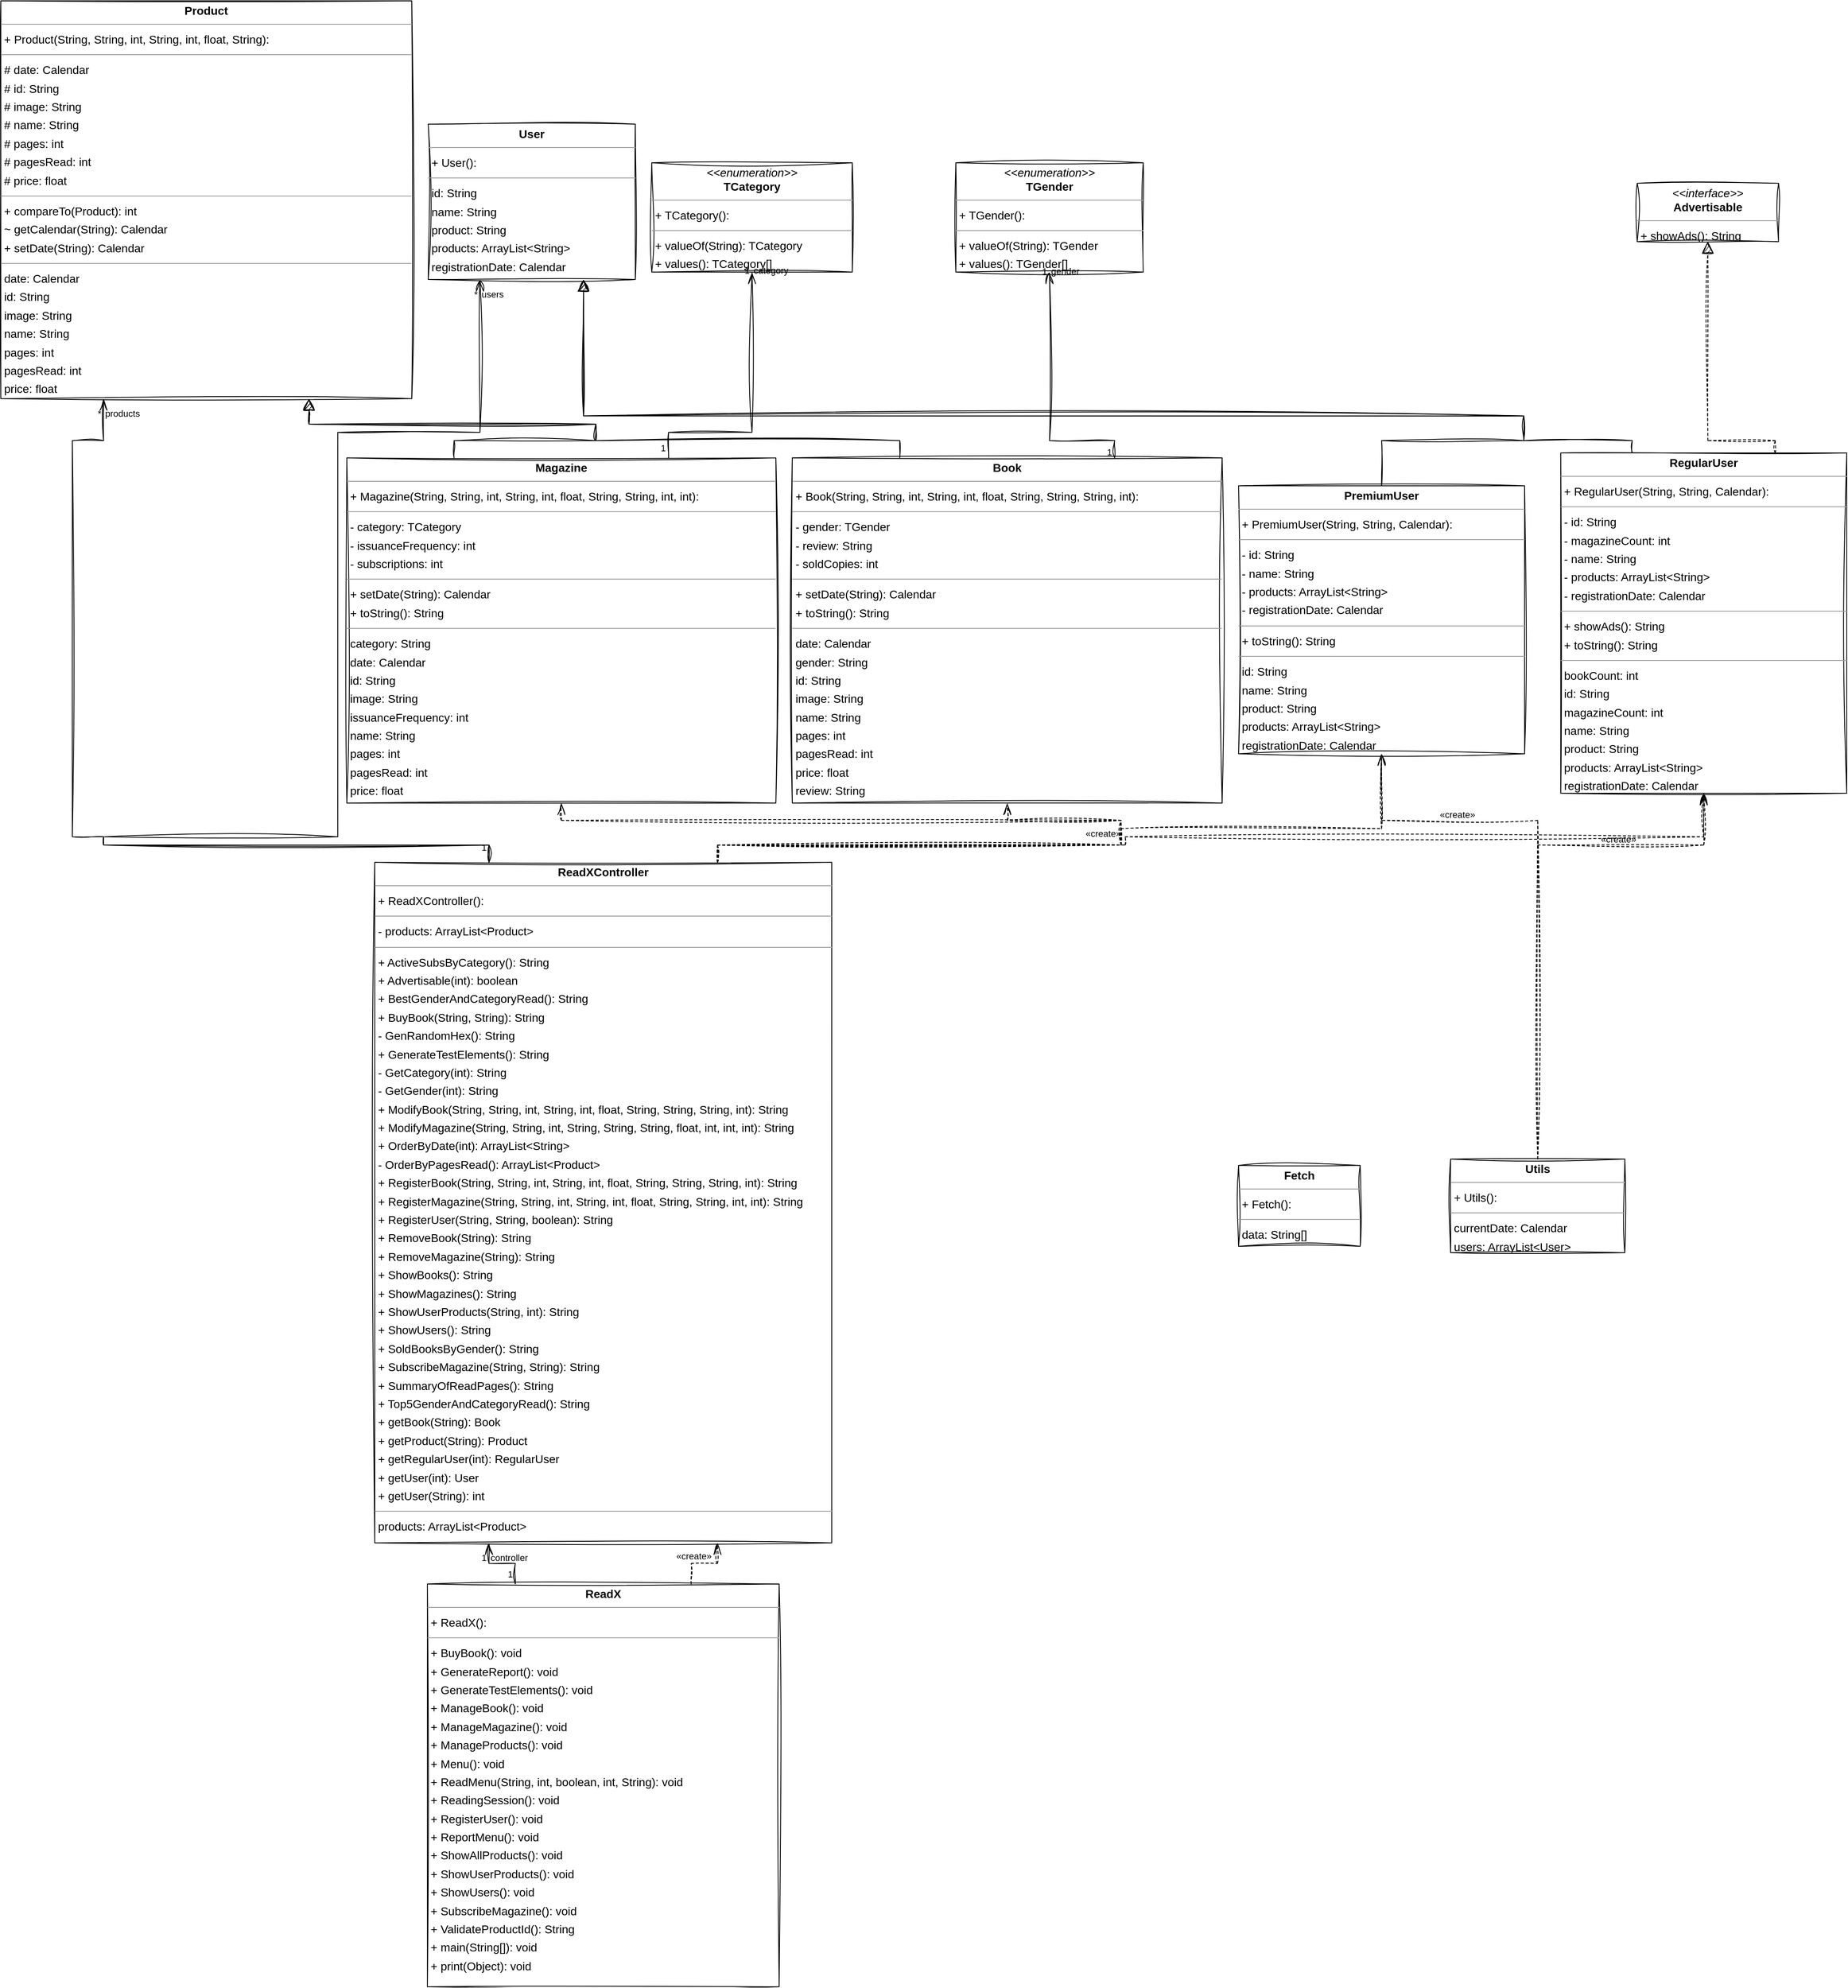 <mxfile version="21.1.5" type="device">
  <diagram id="tYm6h5E-o5u0tox6z2JP" name="Página-1">
    <mxGraphModel dx="3865" dy="2770" grid="1" gridSize="10" guides="1" tooltips="1" connect="1" arrows="1" fold="1" page="0" pageScale="1" pageWidth="827" pageHeight="1169" background="none" math="0" shadow="0">
      <root>
        <mxCell id="0" />
        <mxCell id="1" parent="0" />
        <mxCell id="node9" value="&lt;p style=&quot;margin:0px;margin-top:4px;text-align:center;&quot;&gt;&lt;i&gt;&amp;lt;&amp;lt;interface&amp;gt;&amp;gt;&lt;/i&gt;&lt;br/&gt;&lt;b&gt;Advertisable&lt;/b&gt;&lt;/p&gt;&lt;hr size=&quot;1&quot;/&gt;&lt;p style=&quot;margin:0 0 0 4px;line-height:1.6;&quot;&gt;+ showAds(): String&lt;/p&gt;" style="verticalAlign=top;align=left;overflow=fill;fontSize=14;fontFamily=Helvetica;html=1;rounded=0;shadow=0;comic=0;labelBackgroundColor=none;strokeWidth=1;sketch=1;curveFitting=1;jiggle=2;" parent="1" vertex="1">
          <mxGeometry x="1713" y="-208" width="172" height="71" as="geometry" />
        </mxCell>
        <mxCell id="node7" value="&lt;p style=&quot;margin:0px;margin-top:4px;text-align:center;&quot;&gt;&lt;b&gt;Book&lt;/b&gt;&lt;/p&gt;&lt;hr size=&quot;1&quot;/&gt;&lt;p style=&quot;margin:0 0 0 4px;line-height:1.6;&quot;&gt;+ Book(String, String, int, String, int, float, String, String, String, int): &lt;/p&gt;&lt;hr size=&quot;1&quot;/&gt;&lt;p style=&quot;margin:0 0 0 4px;line-height:1.6;&quot;&gt;- gender: TGender&lt;br/&gt;- review: String&lt;br/&gt;- soldCopies: int&lt;/p&gt;&lt;hr size=&quot;1&quot;/&gt;&lt;p style=&quot;margin:0 0 0 4px;line-height:1.6;&quot;&gt;+ setDate(String): Calendar&lt;br/&gt;+ toString(): String&lt;/p&gt;&lt;hr size=&quot;1&quot;/&gt;&lt;p style=&quot;margin:0 0 0 4px;line-height:1.6;&quot;&gt; date: Calendar&lt;br/&gt; gender: String&lt;br/&gt; id: String&lt;br/&gt; image: String&lt;br/&gt; name: String&lt;br/&gt; pages: int&lt;br/&gt; pagesRead: int&lt;br/&gt; price: float&lt;br/&gt; review: String&lt;br/&gt; soldCopies: int&lt;/p&gt;" style="verticalAlign=top;align=left;overflow=fill;fontSize=14;fontFamily=Helvetica;html=1;rounded=0;shadow=0;comic=0;labelBackgroundColor=none;strokeWidth=1;sketch=1;curveFitting=1;jiggle=2;" parent="1" vertex="1">
          <mxGeometry x="685" y="126" width="523" height="420" as="geometry" />
        </mxCell>
        <mxCell id="node12" value="&lt;p style=&quot;margin:0px;margin-top:4px;text-align:center;&quot;&gt;&lt;b&gt;Fetch&lt;/b&gt;&lt;/p&gt;&lt;hr size=&quot;1&quot;/&gt;&lt;p style=&quot;margin:0 0 0 4px;line-height:1.6;&quot;&gt;+ Fetch(): &lt;/p&gt;&lt;hr size=&quot;1&quot;/&gt;&lt;p style=&quot;margin:0 0 0 4px;line-height:1.6;&quot;&gt; data: String[]&lt;/p&gt;" style="verticalAlign=top;align=left;overflow=fill;fontSize=14;fontFamily=Helvetica;html=1;rounded=0;shadow=0;comic=0;labelBackgroundColor=none;strokeWidth=1;sketch=1;curveFitting=1;jiggle=2;" parent="1" vertex="1">
          <mxGeometry x="1228" y="986.75" width="148" height="98.5" as="geometry" />
        </mxCell>
        <mxCell id="node8" value="&lt;p style=&quot;margin:0px;margin-top:4px;text-align:center;&quot;&gt;&lt;b&gt;Magazine&lt;/b&gt;&lt;/p&gt;&lt;hr size=&quot;1&quot;/&gt;&lt;p style=&quot;margin:0 0 0 4px;line-height:1.6;&quot;&gt;+ Magazine(String, String, int, String, int, float, String, String, int, int): &lt;/p&gt;&lt;hr size=&quot;1&quot;/&gt;&lt;p style=&quot;margin:0 0 0 4px;line-height:1.6;&quot;&gt;- category: TCategory&lt;br/&gt;- issuanceFrequency: int&lt;br/&gt;- subscriptions: int&lt;/p&gt;&lt;hr size=&quot;1&quot;/&gt;&lt;p style=&quot;margin:0 0 0 4px;line-height:1.6;&quot;&gt;+ setDate(String): Calendar&lt;br/&gt;+ toString(): String&lt;/p&gt;&lt;hr size=&quot;1&quot;/&gt;&lt;p style=&quot;margin:0 0 0 4px;line-height:1.6;&quot;&gt; category: String&lt;br/&gt; date: Calendar&lt;br/&gt; id: String&lt;br/&gt; image: String&lt;br/&gt; issuanceFrequency: int&lt;br/&gt; name: String&lt;br/&gt; pages: int&lt;br/&gt; pagesRead: int&lt;br/&gt; price: float&lt;br/&gt; subscriptions: int&lt;/p&gt;" style="verticalAlign=top;align=left;overflow=fill;fontSize=14;fontFamily=Helvetica;html=1;rounded=0;shadow=0;comic=0;labelBackgroundColor=none;strokeWidth=1;sketch=1;curveFitting=1;jiggle=2;" parent="1" vertex="1">
          <mxGeometry x="143" y="126" width="522" height="420" as="geometry" />
        </mxCell>
        <mxCell id="node10" value="&lt;p style=&quot;margin:0px;margin-top:4px;text-align:center;&quot;&gt;&lt;b&gt;PremiumUser&lt;/b&gt;&lt;/p&gt;&lt;hr size=&quot;1&quot;/&gt;&lt;p style=&quot;margin:0 0 0 4px;line-height:1.6;&quot;&gt;+ PremiumUser(String, String, Calendar): &lt;/p&gt;&lt;hr size=&quot;1&quot;/&gt;&lt;p style=&quot;margin:0 0 0 4px;line-height:1.6;&quot;&gt;- id: String&lt;br/&gt;- name: String&lt;br/&gt;- products: ArrayList&amp;lt;String&amp;gt;&lt;br/&gt;- registrationDate: Calendar&lt;/p&gt;&lt;hr size=&quot;1&quot;/&gt;&lt;p style=&quot;margin:0 0 0 4px;line-height:1.6;&quot;&gt;+ toString(): String&lt;/p&gt;&lt;hr size=&quot;1&quot;/&gt;&lt;p style=&quot;margin:0 0 0 4px;line-height:1.6;&quot;&gt; id: String&lt;br/&gt; name: String&lt;br/&gt; product: String&lt;br/&gt; products: ArrayList&amp;lt;String&amp;gt;&lt;br/&gt; registrationDate: Calendar&lt;/p&gt;" style="verticalAlign=top;align=left;overflow=fill;fontSize=14;fontFamily=Helvetica;html=1;rounded=0;shadow=0;comic=0;labelBackgroundColor=none;strokeWidth=1;sketch=1;curveFitting=1;jiggle=2;" parent="1" vertex="1">
          <mxGeometry x="1228" y="160" width="348" height="326" as="geometry" />
        </mxCell>
        <mxCell id="node5" value="&lt;p style=&quot;margin:0px;margin-top:4px;text-align:center;&quot;&gt;&lt;b&gt;Product&lt;/b&gt;&lt;/p&gt;&lt;hr size=&quot;1&quot;/&gt;&lt;p style=&quot;margin:0 0 0 4px;line-height:1.6;&quot;&gt;+ Product(String, String, int, String, int, float, String): &lt;/p&gt;&lt;hr size=&quot;1&quot;/&gt;&lt;p style=&quot;margin:0 0 0 4px;line-height:1.6;&quot;&gt;# date: Calendar&lt;br/&gt;# id: String&lt;br/&gt;# image: String&lt;br/&gt;# name: String&lt;br/&gt;# pages: int&lt;br/&gt;# pagesRead: int&lt;br/&gt;# price: float&lt;/p&gt;&lt;hr size=&quot;1&quot;/&gt;&lt;p style=&quot;margin:0 0 0 4px;line-height:1.6;&quot;&gt;+ compareTo(Product): int&lt;br/&gt;~ getCalendar(String): Calendar&lt;br/&gt;+ setDate(String): Calendar&lt;/p&gt;&lt;hr size=&quot;1&quot;/&gt;&lt;p style=&quot;margin:0 0 0 4px;line-height:1.6;&quot;&gt; date: Calendar&lt;br/&gt; id: String&lt;br/&gt; image: String&lt;br/&gt; name: String&lt;br/&gt; pages: int&lt;br/&gt; pagesRead: int&lt;br/&gt; price: float&lt;/p&gt;" style="verticalAlign=top;align=left;overflow=fill;fontSize=14;fontFamily=Helvetica;html=1;rounded=0;shadow=0;comic=0;labelBackgroundColor=none;strokeWidth=1;sketch=1;curveFitting=1;jiggle=2;" parent="1" vertex="1">
          <mxGeometry x="-278" y="-430" width="500" height="484" as="geometry" />
        </mxCell>
        <mxCell id="node0" value="&lt;p style=&quot;margin:0px;margin-top:4px;text-align:center;&quot;&gt;&lt;b&gt;ReadX&lt;/b&gt;&lt;/p&gt;&lt;hr size=&quot;1&quot;/&gt;&lt;p style=&quot;margin:0 0 0 4px;line-height:1.6;&quot;&gt;+ ReadX(): &lt;/p&gt;&lt;hr size=&quot;1&quot;/&gt;&lt;p style=&quot;margin:0 0 0 4px;line-height:1.6;&quot;&gt;+ BuyBook(): void&lt;br/&gt;+ GenerateReport(): void&lt;br/&gt;+ GenerateTestElements(): void&lt;br/&gt;+ ManageBook(): void&lt;br/&gt;+ ManageMagazine(): void&lt;br/&gt;+ ManageProducts(): void&lt;br/&gt;+ Menu(): void&lt;br/&gt;+ ReadMenu(String, int, boolean, int, String): void&lt;br/&gt;+ ReadingSession(): void&lt;br/&gt;+ RegisterUser(): void&lt;br/&gt;+ ReportMenu(): void&lt;br/&gt;+ ShowAllProducts(): void&lt;br/&gt;+ ShowUserProducts(): void&lt;br/&gt;+ ShowUsers(): void&lt;br/&gt;+ SubscribeMagazine(): void&lt;br/&gt;+ ValidateProductId(): String&lt;br/&gt;+ main(String[]): void&lt;br/&gt;+ print(Object): void&lt;/p&gt;" style="verticalAlign=top;align=left;overflow=fill;fontSize=14;fontFamily=Helvetica;html=1;rounded=0;shadow=0;comic=0;labelBackgroundColor=none;strokeWidth=1;sketch=1;curveFitting=1;jiggle=2;" parent="1" vertex="1">
          <mxGeometry x="241" y="1496" width="428" height="490" as="geometry" />
        </mxCell>
        <mxCell id="node11" value="&lt;p style=&quot;margin:0px;margin-top:4px;text-align:center;&quot;&gt;&lt;b&gt;ReadXController&lt;/b&gt;&lt;/p&gt;&lt;hr size=&quot;1&quot;/&gt;&lt;p style=&quot;margin:0 0 0 4px;line-height:1.6;&quot;&gt;+ ReadXController(): &lt;/p&gt;&lt;hr size=&quot;1&quot;/&gt;&lt;p style=&quot;margin:0 0 0 4px;line-height:1.6;&quot;&gt;- products: ArrayList&amp;lt;Product&amp;gt;&lt;/p&gt;&lt;hr size=&quot;1&quot;/&gt;&lt;p style=&quot;margin:0 0 0 4px;line-height:1.6;&quot;&gt;+ ActiveSubsByCategory(): String&lt;br/&gt;+ Advertisable(int): boolean&lt;br/&gt;+ BestGenderAndCategoryRead(): String&lt;br/&gt;+ BuyBook(String, String): String&lt;br/&gt;- GenRandomHex(): String&lt;br/&gt;+ GenerateTestElements(): String&lt;br/&gt;- GetCategory(int): String&lt;br/&gt;- GetGender(int): String&lt;br/&gt;+ ModifyBook(String, String, int, String, int, float, String, String, String, int): String&lt;br/&gt;+ ModifyMagazine(String, String, int, String, String, String, float, int, int, int): String&lt;br/&gt;+ OrderByDate(int): ArrayList&amp;lt;String&amp;gt;&lt;br/&gt;- OrderByPagesRead(): ArrayList&amp;lt;Product&amp;gt;&lt;br/&gt;+ RegisterBook(String, String, int, String, int, float, String, String, String, int): String&lt;br/&gt;+ RegisterMagazine(String, String, int, String, int, float, String, String, int, int): String&lt;br/&gt;+ RegisterUser(String, String, boolean): String&lt;br/&gt;+ RemoveBook(String): String&lt;br/&gt;+ RemoveMagazine(String): String&lt;br/&gt;+ ShowBooks(): String&lt;br/&gt;+ ShowMagazines(): String&lt;br/&gt;+ ShowUserProducts(String, int): String&lt;br/&gt;+ ShowUsers(): String&lt;br/&gt;+ SoldBooksByGender(): String&lt;br/&gt;+ SubscribeMagazine(String, String): String&lt;br/&gt;+ SummaryOfReadPages(): String&lt;br/&gt;+ Top5GenderAndCategoryRead(): String&lt;br/&gt;+ getBook(String): Book&lt;br/&gt;+ getProduct(String): Product&lt;br/&gt;+ getRegularUser(int): RegularUser&lt;br/&gt;+ getUser(int): User&lt;br/&gt;+ getUser(String): int&lt;/p&gt;&lt;hr size=&quot;1&quot;/&gt;&lt;p style=&quot;margin:0 0 0 4px;line-height:1.6;&quot;&gt; products: ArrayList&amp;lt;Product&amp;gt;&lt;/p&gt;" style="verticalAlign=top;align=left;overflow=fill;fontSize=14;fontFamily=Helvetica;html=1;rounded=0;shadow=0;comic=0;labelBackgroundColor=none;strokeWidth=1;sketch=1;curveFitting=1;jiggle=2;" parent="1" vertex="1">
          <mxGeometry x="177" y="618" width="556" height="828" as="geometry" />
        </mxCell>
        <mxCell id="node2" value="&lt;p style=&quot;margin:0px;margin-top:4px;text-align:center;&quot;&gt;&lt;b&gt;RegularUser&lt;/b&gt;&lt;/p&gt;&lt;hr size=&quot;1&quot;/&gt;&lt;p style=&quot;margin:0 0 0 4px;line-height:1.6;&quot;&gt;+ RegularUser(String, String, Calendar): &lt;/p&gt;&lt;hr size=&quot;1&quot;/&gt;&lt;p style=&quot;margin:0 0 0 4px;line-height:1.6;&quot;&gt;- id: String&lt;br/&gt;- magazineCount: int&lt;br/&gt;- name: String&lt;br/&gt;- products: ArrayList&amp;lt;String&amp;gt;&lt;br/&gt;- registrationDate: Calendar&lt;/p&gt;&lt;hr size=&quot;1&quot;/&gt;&lt;p style=&quot;margin:0 0 0 4px;line-height:1.6;&quot;&gt;+ showAds(): String&lt;br/&gt;+ toString(): String&lt;/p&gt;&lt;hr size=&quot;1&quot;/&gt;&lt;p style=&quot;margin:0 0 0 4px;line-height:1.6;&quot;&gt; bookCount: int&lt;br/&gt; id: String&lt;br/&gt; magazineCount: int&lt;br/&gt; name: String&lt;br/&gt; product: String&lt;br/&gt; products: ArrayList&amp;lt;String&amp;gt;&lt;br/&gt; registrationDate: Calendar&lt;/p&gt;" style="verticalAlign=top;align=left;overflow=fill;fontSize=14;fontFamily=Helvetica;html=1;rounded=0;shadow=0;comic=0;labelBackgroundColor=none;strokeWidth=1;sketch=1;curveFitting=1;jiggle=2;" parent="1" vertex="1">
          <mxGeometry x="1620" y="120" width="348" height="414" as="geometry" />
        </mxCell>
        <mxCell id="node3" value="&lt;p style=&quot;margin:0px;margin-top:4px;text-align:center;&quot;&gt;&lt;i&gt;&amp;lt;&amp;lt;enumeration&amp;gt;&amp;gt;&lt;/i&gt;&lt;br/&gt;&lt;b&gt;TCategory&lt;/b&gt;&lt;/p&gt;&lt;hr size=&quot;1&quot;/&gt;&lt;p style=&quot;margin:0 0 0 4px;line-height:1.6;&quot;&gt;+ TCategory(): &lt;/p&gt;&lt;hr size=&quot;1&quot;/&gt;&lt;p style=&quot;margin:0 0 0 4px;line-height:1.6;&quot;&gt;+ valueOf(String): TCategory&lt;br/&gt;+ values(): TCategory[]&lt;/p&gt;" style="verticalAlign=top;align=left;overflow=fill;fontSize=14;fontFamily=Helvetica;html=1;rounded=0;shadow=0;comic=0;labelBackgroundColor=none;strokeWidth=1;sketch=1;curveFitting=1;jiggle=2;" parent="1" vertex="1">
          <mxGeometry x="514" y="-233" width="244" height="133" as="geometry" />
        </mxCell>
        <mxCell id="node1" value="&lt;p style=&quot;margin:0px;margin-top:4px;text-align:center;&quot;&gt;&lt;i&gt;&amp;lt;&amp;lt;enumeration&amp;gt;&amp;gt;&lt;/i&gt;&lt;br/&gt;&lt;b&gt;TGender&lt;/b&gt;&lt;/p&gt;&lt;hr size=&quot;1&quot;/&gt;&lt;p style=&quot;margin:0 0 0 4px;line-height:1.6;&quot;&gt;+ TGender(): &lt;/p&gt;&lt;hr size=&quot;1&quot;/&gt;&lt;p style=&quot;margin:0 0 0 4px;line-height:1.6;&quot;&gt;+ valueOf(String): TGender&lt;br/&gt;+ values(): TGender[]&lt;/p&gt;" style="verticalAlign=top;align=left;overflow=fill;fontSize=14;fontFamily=Helvetica;html=1;rounded=0;shadow=0;comic=0;labelBackgroundColor=none;strokeWidth=1;sketch=1;curveFitting=1;jiggle=2;" parent="1" vertex="1">
          <mxGeometry x="884" y="-233" width="228" height="133" as="geometry" />
        </mxCell>
        <mxCell id="node6" value="&lt;p style=&quot;margin:0px;margin-top:4px;text-align:center;&quot;&gt;&lt;b&gt;User&lt;/b&gt;&lt;/p&gt;&lt;hr size=&quot;1&quot;/&gt;&lt;p style=&quot;margin:0 0 0 4px;line-height:1.6;&quot;&gt;+ User(): &lt;/p&gt;&lt;hr size=&quot;1&quot;/&gt;&lt;p style=&quot;margin:0 0 0 4px;line-height:1.6;&quot;&gt; id: String&lt;br/&gt; name: String&lt;br/&gt; product: String&lt;br/&gt; products: ArrayList&amp;lt;String&amp;gt;&lt;br/&gt; registrationDate: Calendar&lt;/p&gt;" style="verticalAlign=top;align=left;overflow=fill;fontSize=14;fontFamily=Helvetica;html=1;rounded=0;shadow=0;comic=0;labelBackgroundColor=none;strokeWidth=1;sketch=1;curveFitting=1;jiggle=2;" parent="1" vertex="1">
          <mxGeometry x="242" y="-280" width="252" height="189" as="geometry" />
        </mxCell>
        <mxCell id="node4" value="&lt;p style=&quot;margin:0px;margin-top:4px;text-align:center;&quot;&gt;&lt;b&gt;Utils&lt;/b&gt;&lt;/p&gt;&lt;hr size=&quot;1&quot;/&gt;&lt;p style=&quot;margin:0 0 0 4px;line-height:1.6;&quot;&gt;+ Utils(): &lt;/p&gt;&lt;hr size=&quot;1&quot;/&gt;&lt;p style=&quot;margin:0 0 0 4px;line-height:1.6;&quot;&gt; currentDate: Calendar&lt;br/&gt; users: ArrayList&amp;lt;User&amp;gt;&lt;/p&gt;" style="verticalAlign=top;align=left;overflow=fill;fontSize=14;fontFamily=Helvetica;html=1;rounded=0;shadow=0;comic=0;labelBackgroundColor=none;strokeWidth=1;sketch=1;curveFitting=1;jiggle=2;" parent="1" vertex="1">
          <mxGeometry x="1486" y="979" width="212" height="114" as="geometry" />
        </mxCell>
        <mxCell id="edge0" value="" style="html=1;rounded=0;edgeStyle=orthogonalEdgeStyle;dashed=0;startArrow=none;endArrow=block;endSize=12;exitX=0.250;exitY=0.000;exitDx=0;exitDy=0;entryX=0.750;entryY=1.000;entryDx=0;entryDy=0;sketch=1;curveFitting=1;jiggle=2;labelBackgroundColor=none;fontColor=default;" parent="1" source="node7" target="node5" edge="1">
          <mxGeometry width="50" height="50" relative="1" as="geometry">
            <Array as="points">
              <mxPoint x="816" y="105" />
              <mxPoint x="446" y="105" />
              <mxPoint x="446" y="85" />
              <mxPoint x="97" y="85" />
            </Array>
          </mxGeometry>
        </mxCell>
        <mxCell id="edge9" value="" style="html=1;rounded=0;edgeStyle=orthogonalEdgeStyle;dashed=0;startArrow=diamondThinstartSize=12;endArrow=openThin;endSize=12;exitX=0.750;exitY=0.000;exitDx=0;exitDy=0;entryX=0.500;entryY=1.000;entryDx=0;entryDy=0;sketch=1;curveFitting=1;jiggle=2;labelBackgroundColor=none;fontColor=default;" parent="1" source="node7" target="node1" edge="1">
          <mxGeometry width="50" height="50" relative="1" as="geometry">
            <Array as="points">
              <mxPoint x="1077" y="105" />
              <mxPoint x="998" y="105" />
            </Array>
          </mxGeometry>
        </mxCell>
        <mxCell id="label54" value="1" style="edgeLabel;resizable=0;html=1;align=left;verticalAlign=top;rounded=0;sketch=1;curveFitting=1;jiggle=2;labelBackgroundColor=none;" parent="edge9" vertex="1" connectable="0">
          <mxGeometry x="1066" y="106" as="geometry" />
        </mxCell>
        <mxCell id="label58" value="1" style="edgeLabel;resizable=0;html=1;align=left;verticalAlign=top;rounded=0;sketch=1;curveFitting=1;jiggle=2;labelBackgroundColor=none;" parent="edge9" vertex="1" connectable="0">
          <mxGeometry x="987" y="-114" as="geometry" />
        </mxCell>
        <mxCell id="label59" value="gender" style="edgeLabel;resizable=0;html=1;align=left;verticalAlign=top;rounded=0;sketch=1;curveFitting=1;jiggle=2;labelBackgroundColor=none;" parent="edge9" vertex="1" connectable="0">
          <mxGeometry x="998" y="-114" as="geometry" />
        </mxCell>
        <mxCell id="edge1" value="" style="html=1;rounded=0;edgeStyle=orthogonalEdgeStyle;dashed=0;startArrow=none;endArrow=block;endSize=12;exitX=0.250;exitY=0.000;exitDx=0;exitDy=0;entryX=0.750;entryY=1.000;entryDx=0;entryDy=0;sketch=1;curveFitting=1;jiggle=2;labelBackgroundColor=none;fontColor=default;" parent="1" source="node8" target="node5" edge="1">
          <mxGeometry width="50" height="50" relative="1" as="geometry">
            <Array as="points">
              <mxPoint x="273" y="105" />
              <mxPoint x="446" y="105" />
              <mxPoint x="446" y="85" />
              <mxPoint x="97" y="85" />
            </Array>
          </mxGeometry>
        </mxCell>
        <mxCell id="edge12" value="" style="html=1;rounded=0;edgeStyle=orthogonalEdgeStyle;dashed=0;startArrow=diamondThinstartSize=12;endArrow=openThin;endSize=12;exitX=0.750;exitY=0.000;exitDx=0;exitDy=0;entryX=0.500;entryY=1.000;entryDx=0;entryDy=0;sketch=1;curveFitting=1;jiggle=2;labelBackgroundColor=none;fontColor=default;" parent="1" source="node8" target="node3" edge="1">
          <mxGeometry width="50" height="50" relative="1" as="geometry">
            <Array as="points">
              <mxPoint x="534" y="95" />
              <mxPoint x="636" y="95" />
            </Array>
          </mxGeometry>
        </mxCell>
        <mxCell id="label72" value="1" style="edgeLabel;resizable=0;html=1;align=left;verticalAlign=top;rounded=0;sketch=1;curveFitting=1;jiggle=2;labelBackgroundColor=none;" parent="edge12" vertex="1" connectable="0">
          <mxGeometry x="523" y="101" as="geometry" />
        </mxCell>
        <mxCell id="label76" value="1" style="edgeLabel;resizable=0;html=1;align=left;verticalAlign=top;rounded=0;sketch=1;curveFitting=1;jiggle=2;labelBackgroundColor=none;" parent="edge12" vertex="1" connectable="0">
          <mxGeometry x="625" y="-115" as="geometry" />
        </mxCell>
        <mxCell id="label77" value="category" style="edgeLabel;resizable=0;html=1;align=left;verticalAlign=top;rounded=0;sketch=1;curveFitting=1;jiggle=2;labelBackgroundColor=none;" parent="edge12" vertex="1" connectable="0">
          <mxGeometry x="636" y="-115" as="geometry" />
        </mxCell>
        <mxCell id="edge3" value="" style="html=1;rounded=0;edgeStyle=orthogonalEdgeStyle;dashed=0;startArrow=none;endArrow=block;endSize=12;exitX=0.500;exitY=0.000;exitDx=0;exitDy=0;entryX=0.750;entryY=1.000;entryDx=0;entryDy=0;sketch=1;curveFitting=1;jiggle=2;labelBackgroundColor=none;fontColor=default;" parent="1" source="node10" target="node6" edge="1">
          <mxGeometry width="50" height="50" relative="1" as="geometry">
            <Array as="points">
              <mxPoint x="1402" y="105" />
              <mxPoint x="1575" y="105" />
              <mxPoint x="1575" y="75" />
              <mxPoint x="431" y="75" />
            </Array>
          </mxGeometry>
        </mxCell>
        <mxCell id="edge8" value="" style="html=1;rounded=0;edgeStyle=orthogonalEdgeStyle;dashed=1;startArrow=none;endArrow=openThin;endSize=12;exitX=0.750;exitY=0.000;exitDx=0;exitDy=0;entryX=0.750;entryY=1.000;entryDx=0;entryDy=0;sketch=1;curveFitting=1;jiggle=2;labelBackgroundColor=none;fontColor=default;" parent="1" source="node0" target="node11" edge="1">
          <mxGeometry width="50" height="50" relative="1" as="geometry">
            <Array as="points">
              <mxPoint x="562" y="1471" />
              <mxPoint x="594" y="1471" />
            </Array>
          </mxGeometry>
        </mxCell>
        <mxCell id="label50" value="«create»" style="edgeLabel;resizable=0;html=1;align=left;verticalAlign=top;rounded=0;sketch=1;curveFitting=1;jiggle=2;labelBackgroundColor=none;" parent="edge8" vertex="1" connectable="0">
          <mxGeometry x="542" y="1449" as="geometry" />
        </mxCell>
        <mxCell id="edge14" value="" style="html=1;rounded=0;edgeStyle=orthogonalEdgeStyle;dashed=0;startArrow=diamondThinstartSize=12;endArrow=openThin;endSize=12;exitX=0.250;exitY=0.000;exitDx=0;exitDy=0;entryX=0.250;entryY=1.000;entryDx=0;entryDy=0;sketch=1;curveFitting=1;jiggle=2;labelBackgroundColor=none;fontColor=default;" parent="1" source="node0" target="node11" edge="1">
          <mxGeometry width="50" height="50" relative="1" as="geometry">
            <Array as="points">
              <mxPoint x="348" y="1471" />
              <mxPoint x="316" y="1471" />
            </Array>
          </mxGeometry>
        </mxCell>
        <mxCell id="label84" value="1" style="edgeLabel;resizable=0;html=1;align=left;verticalAlign=top;rounded=0;sketch=1;curveFitting=1;jiggle=2;labelBackgroundColor=none;" parent="edge14" vertex="1" connectable="0">
          <mxGeometry x="337" y="1471" as="geometry" />
        </mxCell>
        <mxCell id="label88" value="1" style="edgeLabel;resizable=0;html=1;align=left;verticalAlign=top;rounded=0;sketch=1;curveFitting=1;jiggle=2;labelBackgroundColor=none;" parent="edge14" vertex="1" connectable="0">
          <mxGeometry x="305" y="1451" as="geometry" />
        </mxCell>
        <mxCell id="label89" value="controller" style="edgeLabel;resizable=0;html=1;align=left;verticalAlign=top;rounded=0;sketch=1;curveFitting=1;jiggle=2;labelBackgroundColor=none;" parent="edge14" vertex="1" connectable="0">
          <mxGeometry x="316" y="1451" as="geometry" />
        </mxCell>
        <mxCell id="edge15" value="" style="html=1;rounded=0;edgeStyle=orthogonalEdgeStyle;dashed=1;startArrow=none;endArrow=openThin;endSize=12;exitX=0.750;exitY=0.000;exitDx=0;exitDy=0;entryX=0.500;entryY=1.000;entryDx=0;entryDy=0;sketch=1;curveFitting=1;jiggle=2;labelBackgroundColor=none;fontColor=default;" parent="1" source="node11" target="node7" edge="1">
          <mxGeometry width="50" height="50" relative="1" as="geometry">
            <Array as="points">
              <mxPoint x="594" y="597" />
              <mxPoint x="1085" y="597" />
              <mxPoint x="1085" y="567" />
              <mxPoint x="946" y="567" />
            </Array>
          </mxGeometry>
        </mxCell>
        <mxCell id="label92" value="«create»" style="edgeLabel;resizable=0;html=1;align=left;verticalAlign=top;rounded=0;sketch=1;curveFitting=1;jiggle=2;labelBackgroundColor=none;" parent="edge15" vertex="1" connectable="0">
          <mxGeometry x="1040" y="570" as="geometry" />
        </mxCell>
        <mxCell id="edge7" value="" style="html=1;rounded=0;edgeStyle=orthogonalEdgeStyle;dashed=1;startArrow=none;endArrow=openThin;endSize=12;exitX=0.750;exitY=0.000;exitDx=0;exitDy=0;entryX=0.500;entryY=1.000;entryDx=0;entryDy=0;sketch=1;curveFitting=1;jiggle=2;labelBackgroundColor=none;fontColor=default;" parent="1" source="node11" target="node8" edge="1">
          <mxGeometry width="50" height="50" relative="1" as="geometry">
            <Array as="points">
              <mxPoint x="594" y="597" />
              <mxPoint x="1085" y="597" />
              <mxPoint x="1085" y="567" />
              <mxPoint x="404" y="567" />
            </Array>
          </mxGeometry>
        </mxCell>
        <mxCell id="edge13" value="" style="html=1;rounded=0;edgeStyle=orthogonalEdgeStyle;dashed=1;startArrow=none;endArrow=openThin;endSize=12;exitX=0.750;exitY=0.000;exitDx=0;exitDy=0;entryX=0.500;entryY=1.000;entryDx=0;entryDy=0;sketch=1;curveFitting=1;jiggle=2;labelBackgroundColor=none;fontColor=default;" parent="1" source="node11" target="node10" edge="1">
          <mxGeometry width="50" height="50" relative="1" as="geometry">
            <Array as="points">
              <mxPoint x="594" y="597" />
              <mxPoint x="1085" y="597" />
              <mxPoint x="1085" y="577" />
              <mxPoint x="1402" y="577" />
            </Array>
          </mxGeometry>
        </mxCell>
        <mxCell id="edge5" value="" style="html=1;rounded=0;edgeStyle=orthogonalEdgeStyle;dashed=0;startArrow=diamondThinstartSize=12;endArrow=openThin;endSize=12;exitX=0.250;exitY=0.000;exitDx=0;exitDy=0;entryX=0.250;entryY=1.000;entryDx=0;entryDy=0;sketch=1;curveFitting=1;jiggle=2;labelBackgroundColor=none;fontColor=default;" parent="1" source="node11" target="node5" edge="1">
          <mxGeometry width="50" height="50" relative="1" as="geometry">
            <Array as="points">
              <mxPoint x="316" y="597" />
              <mxPoint x="-153" y="597" />
              <mxPoint x="-153" y="587" />
              <mxPoint x="-191" y="587" />
              <mxPoint x="-191" y="105" />
              <mxPoint x="-153" y="105" />
            </Array>
          </mxGeometry>
        </mxCell>
        <mxCell id="label34" value="*" style="edgeLabel;resizable=0;html=1;align=left;verticalAlign=top;rounded=0;sketch=1;curveFitting=1;jiggle=2;labelBackgroundColor=none;" parent="edge5" vertex="1" connectable="0">
          <mxGeometry x="-162" y="59" as="geometry" />
        </mxCell>
        <mxCell id="label35" value="products" style="edgeLabel;resizable=0;html=1;align=left;verticalAlign=top;rounded=0;sketch=1;curveFitting=1;jiggle=2;labelBackgroundColor=none;" parent="edge5" vertex="1" connectable="0">
          <mxGeometry x="-153" y="59" as="geometry" />
        </mxCell>
        <mxCell id="edge16" value="" style="html=1;rounded=0;edgeStyle=orthogonalEdgeStyle;dashed=1;startArrow=none;endArrow=openThin;endSize=12;exitX=0.750;exitY=0.000;exitDx=0;exitDy=0;entryX=0.500;entryY=1.000;entryDx=0;entryDy=0;sketch=1;curveFitting=1;jiggle=2;labelBackgroundColor=none;fontColor=default;" parent="1" source="node11" target="node2" edge="1">
          <mxGeometry width="50" height="50" relative="1" as="geometry">
            <Array as="points">
              <mxPoint x="594" y="597" />
              <mxPoint x="1090" y="597" />
              <mxPoint x="1090" y="587" />
              <mxPoint x="1794" y="587" />
            </Array>
          </mxGeometry>
        </mxCell>
        <mxCell id="edge6" value="" style="html=1;rounded=0;edgeStyle=orthogonalEdgeStyle;dashed=0;startArrow=diamondThinstartSize=12;endArrow=openThin;endSize=12;exitX=0.250;exitY=0.000;exitDx=0;exitDy=0;entryX=0.250;entryY=1.000;entryDx=0;entryDy=0;sketch=1;curveFitting=1;jiggle=2;labelBackgroundColor=none;fontColor=default;" parent="1" source="node11" target="node6" edge="1">
          <mxGeometry width="50" height="50" relative="1" as="geometry">
            <Array as="points">
              <mxPoint x="316" y="597" />
              <mxPoint x="-153" y="597" />
              <mxPoint x="-153" y="587" />
              <mxPoint x="132" y="587" />
              <mxPoint x="132" y="95" />
              <mxPoint x="305" y="95" />
            </Array>
          </mxGeometry>
        </mxCell>
        <mxCell id="label36" value="1" style="edgeLabel;resizable=0;html=1;align=left;verticalAlign=top;rounded=0;sketch=1;curveFitting=1;jiggle=2;labelBackgroundColor=none;" parent="edge6" vertex="1" connectable="0">
          <mxGeometry x="305" y="587" as="geometry" />
        </mxCell>
        <mxCell id="label40" value="*" style="edgeLabel;resizable=0;html=1;align=left;verticalAlign=top;rounded=0;sketch=1;curveFitting=1;jiggle=2;labelBackgroundColor=none;" parent="edge6" vertex="1" connectable="0">
          <mxGeometry x="296" y="-86" as="geometry" />
        </mxCell>
        <mxCell id="label41" value="users" style="edgeLabel;resizable=0;html=1;align=left;verticalAlign=top;rounded=0;sketch=1;curveFitting=1;jiggle=2;labelBackgroundColor=none;" parent="edge6" vertex="1" connectable="0">
          <mxGeometry x="305" y="-86" as="geometry" />
        </mxCell>
        <mxCell id="edge2" value="" style="html=1;rounded=0;edgeStyle=orthogonalEdgeStyle;dashed=1;startArrow=none;endArrow=block;endSize=12;exitX=0.750;exitY=0.000;exitDx=0;exitDy=0;entryX=0.500;entryY=1.001;entryDx=0;entryDy=0;sketch=1;curveFitting=1;jiggle=2;labelBackgroundColor=none;fontColor=default;" parent="1" source="node2" target="node9" edge="1">
          <mxGeometry width="50" height="50" relative="1" as="geometry">
            <Array as="points">
              <mxPoint x="1881" y="105" />
              <mxPoint x="1799" y="105" />
            </Array>
          </mxGeometry>
        </mxCell>
        <mxCell id="edge4" value="" style="html=1;rounded=0;edgeStyle=orthogonalEdgeStyle;dashed=0;startArrow=none;endArrow=block;endSize=12;exitX=0.250;exitY=0.000;exitDx=0;exitDy=0;entryX=0.750;entryY=1.000;entryDx=0;entryDy=0;sketch=1;curveFitting=1;jiggle=2;labelBackgroundColor=none;fontColor=default;" parent="1" source="node2" target="node6" edge="1">
          <mxGeometry width="50" height="50" relative="1" as="geometry">
            <Array as="points">
              <mxPoint x="1707" y="105" />
              <mxPoint x="1575" y="105" />
              <mxPoint x="1575" y="75" />
              <mxPoint x="431" y="75" />
            </Array>
          </mxGeometry>
        </mxCell>
        <mxCell id="edge11" value="" style="html=1;rounded=0;edgeStyle=orthogonalEdgeStyle;dashed=1;startArrow=none;endArrow=openThin;endSize=12;exitX=0.500;exitY=0.000;exitDx=0;exitDy=0;entryX=0.500;entryY=1.000;entryDx=0;entryDy=0;sketch=1;curveFitting=1;jiggle=2;labelBackgroundColor=none;fontColor=default;" parent="1" source="node4" target="node10" edge="1">
          <mxGeometry width="50" height="50" relative="1" as="geometry">
            <Array as="points">
              <mxPoint x="1592" y="567" />
              <mxPoint x="1402" y="567" />
            </Array>
          </mxGeometry>
        </mxCell>
        <mxCell id="label68" value="«create»" style="edgeLabel;resizable=0;html=1;align=left;verticalAlign=top;rounded=0;sketch=1;curveFitting=1;jiggle=2;labelBackgroundColor=none;" parent="edge11" vertex="1" connectable="0">
          <mxGeometry x="1471" y="547" as="geometry" />
        </mxCell>
        <mxCell id="edge10" value="" style="html=1;rounded=0;edgeStyle=orthogonalEdgeStyle;dashed=1;startArrow=none;endArrow=openThin;endSize=12;exitX=0.500;exitY=0.000;exitDx=0;exitDy=0;entryX=0.500;entryY=1.000;entryDx=0;entryDy=0;sketch=1;curveFitting=1;jiggle=2;labelBackgroundColor=none;fontColor=default;" parent="1" source="node4" target="node2" edge="1">
          <mxGeometry width="50" height="50" relative="1" as="geometry">
            <Array as="points">
              <mxPoint x="1592" y="597" />
              <mxPoint x="1794" y="597" />
            </Array>
          </mxGeometry>
        </mxCell>
        <mxCell id="label62" value="«create»" style="edgeLabel;resizable=0;html=1;align=left;verticalAlign=top;rounded=0;sketch=1;curveFitting=1;jiggle=2;labelBackgroundColor=none;" parent="edge10" vertex="1" connectable="0">
          <mxGeometry x="1667" y="577" as="geometry" />
        </mxCell>
      </root>
    </mxGraphModel>
  </diagram>
</mxfile>
